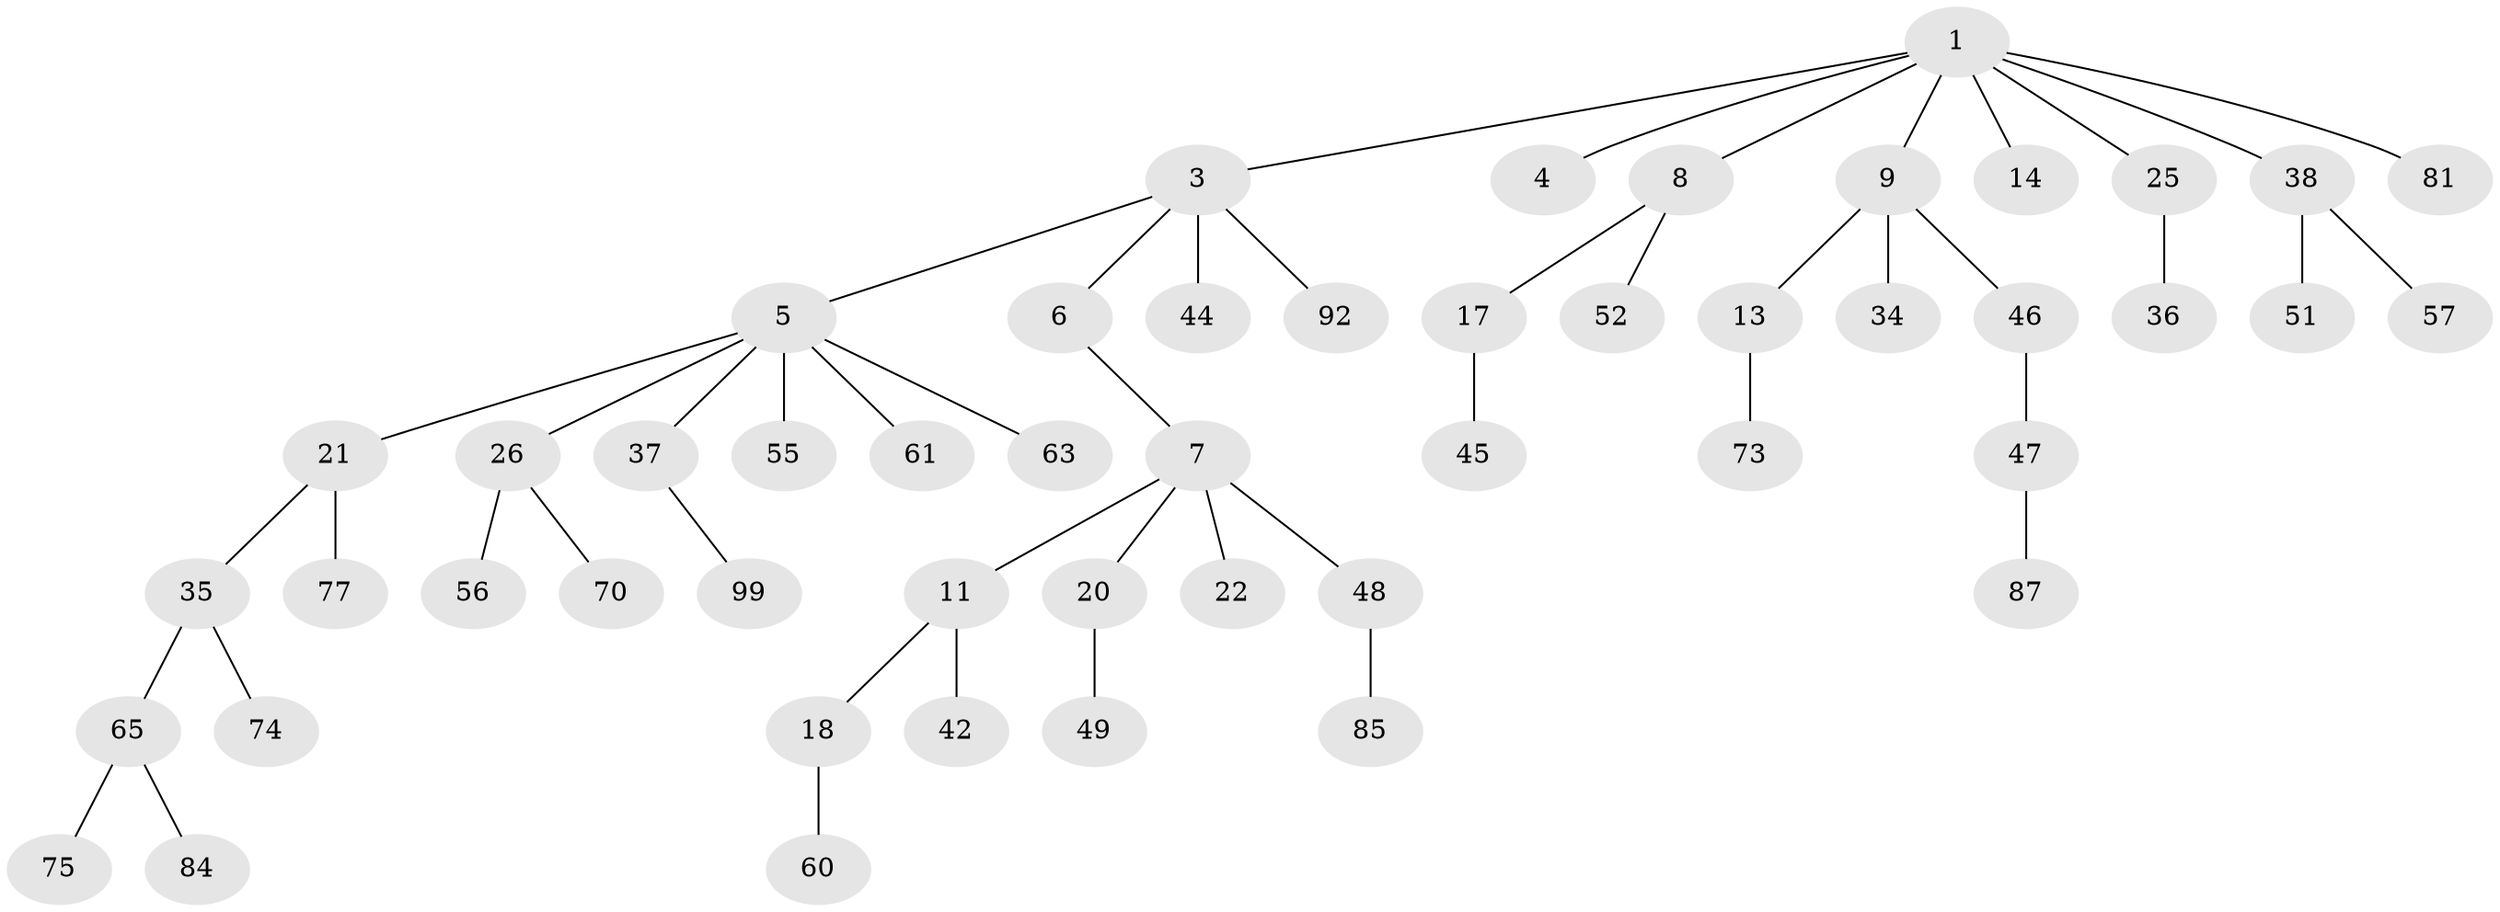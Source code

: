 // original degree distribution, {4: 0.07, 6: 0.02, 5: 0.02, 1: 0.46, 7: 0.01, 3: 0.11, 2: 0.31}
// Generated by graph-tools (version 1.1) at 2025/15/03/09/25 04:15:24]
// undirected, 50 vertices, 49 edges
graph export_dot {
graph [start="1"]
  node [color=gray90,style=filled];
  1 [super="+2"];
  3;
  4;
  5 [super="+40+62+23+12"];
  6 [super="+53"];
  7;
  8;
  9 [super="+10+58+79"];
  11 [super="+15+31"];
  13 [super="+59"];
  14;
  17 [super="+86+30"];
  18 [super="+50+24+72"];
  20 [super="+29+54+88"];
  21 [super="+41"];
  22 [super="+93"];
  25 [super="+33"];
  26 [super="+43"];
  34 [super="+98"];
  35;
  36 [super="+66"];
  37;
  38;
  42 [super="+64+91"];
  44;
  45 [super="+69"];
  46;
  47;
  48;
  49;
  51 [super="+94"];
  52;
  55;
  56;
  57;
  60;
  61 [super="+80"];
  63 [super="+71"];
  65;
  70;
  73;
  74;
  75 [super="+95"];
  77;
  81 [super="+90"];
  84;
  85;
  87;
  92;
  99;
  1 -- 4;
  1 -- 9;
  1 -- 25;
  1 -- 81;
  1 -- 3;
  1 -- 38;
  1 -- 8;
  1 -- 14;
  3 -- 5;
  3 -- 6;
  3 -- 44;
  3 -- 92;
  5 -- 26;
  5 -- 37;
  5 -- 61;
  5 -- 63;
  5 -- 21;
  5 -- 55;
  6 -- 7;
  7 -- 11;
  7 -- 20;
  7 -- 22;
  7 -- 48;
  8 -- 17;
  8 -- 52;
  9 -- 13;
  9 -- 34;
  9 -- 46;
  11 -- 18;
  11 -- 42;
  13 -- 73;
  17 -- 45;
  18 -- 60;
  20 -- 49;
  21 -- 35;
  21 -- 77;
  25 -- 36;
  26 -- 56;
  26 -- 70;
  35 -- 65;
  35 -- 74;
  37 -- 99;
  38 -- 51;
  38 -- 57;
  46 -- 47;
  47 -- 87;
  48 -- 85;
  65 -- 75;
  65 -- 84;
}
